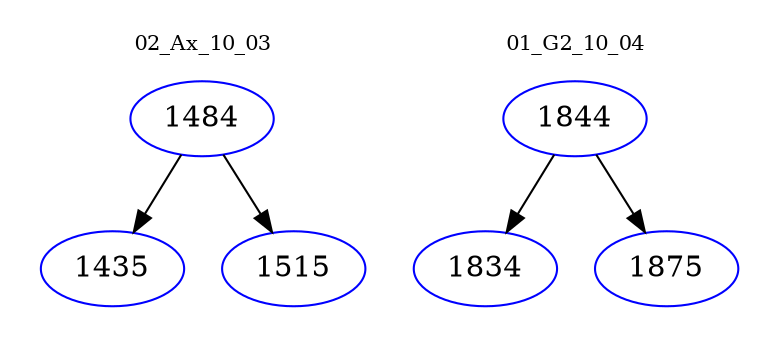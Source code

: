 digraph{
subgraph cluster_0 {
color = white
label = "02_Ax_10_03";
fontsize=10;
T0_1484 [label="1484", color="blue"]
T0_1484 -> T0_1435 [color="black"]
T0_1435 [label="1435", color="blue"]
T0_1484 -> T0_1515 [color="black"]
T0_1515 [label="1515", color="blue"]
}
subgraph cluster_1 {
color = white
label = "01_G2_10_04";
fontsize=10;
T1_1844 [label="1844", color="blue"]
T1_1844 -> T1_1834 [color="black"]
T1_1834 [label="1834", color="blue"]
T1_1844 -> T1_1875 [color="black"]
T1_1875 [label="1875", color="blue"]
}
}
